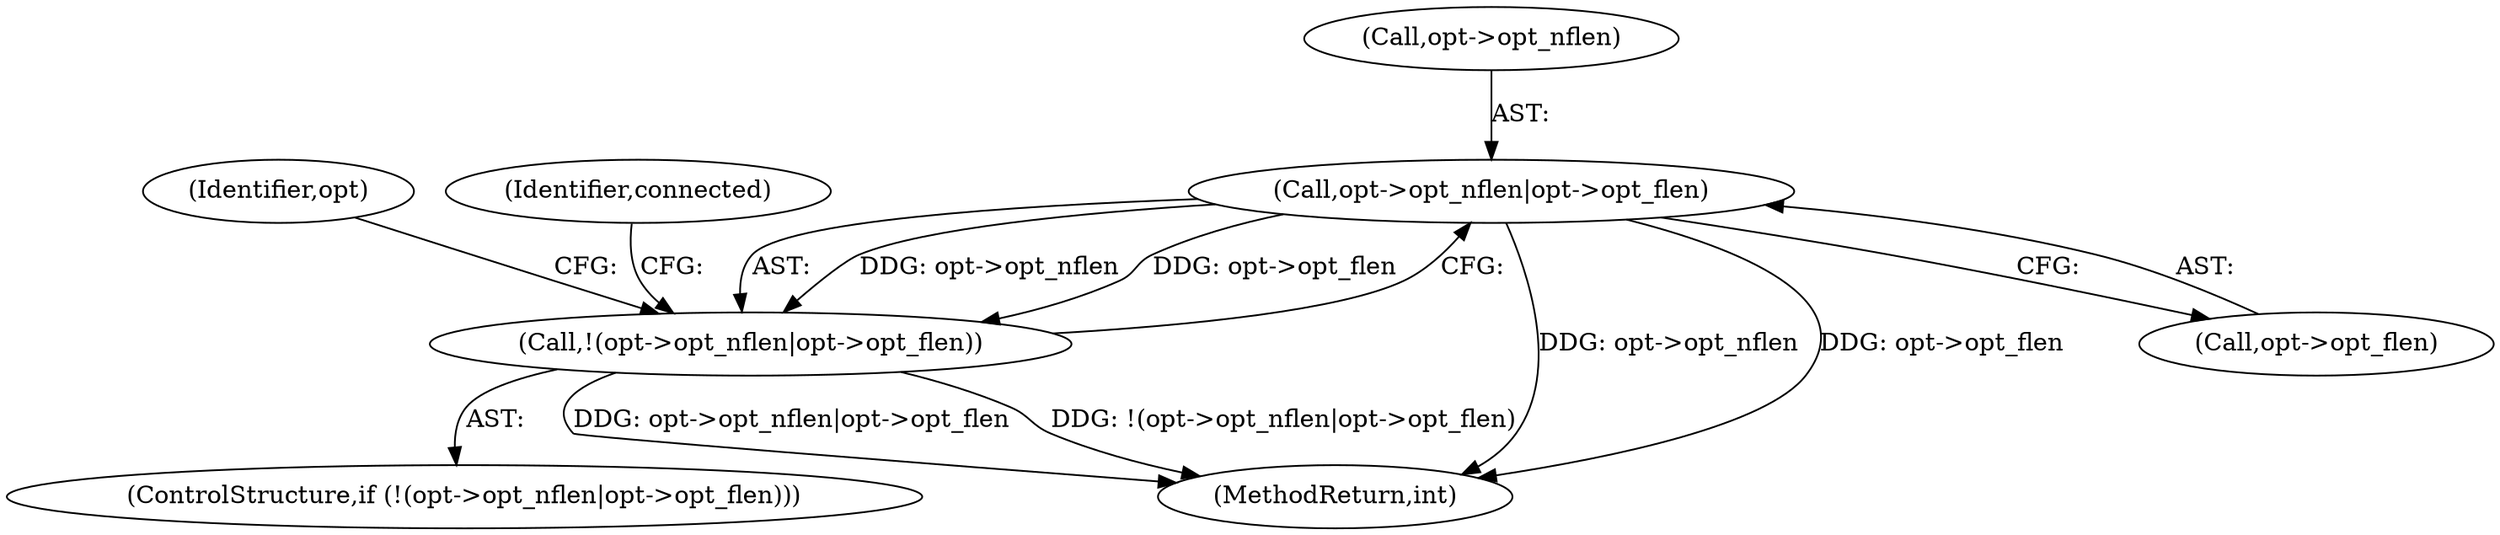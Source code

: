digraph "0_linux_45f6fad84cc305103b28d73482b344d7f5b76f39_18@pointer" {
"1000637" [label="(Call,opt->opt_nflen|opt->opt_flen)"];
"1000636" [label="(Call,!(opt->opt_nflen|opt->opt_flen))"];
"1000645" [label="(Identifier,opt)"];
"1000648" [label="(Identifier,connected)"];
"1000638" [label="(Call,opt->opt_nflen)"];
"1000637" [label="(Call,opt->opt_nflen|opt->opt_flen)"];
"1000635" [label="(ControlStructure,if (!(opt->opt_nflen|opt->opt_flen)))"];
"1000636" [label="(Call,!(opt->opt_nflen|opt->opt_flen))"];
"1001043" [label="(MethodReturn,int)"];
"1000641" [label="(Call,opt->opt_flen)"];
"1000637" -> "1000636"  [label="AST: "];
"1000637" -> "1000641"  [label="CFG: "];
"1000638" -> "1000637"  [label="AST: "];
"1000641" -> "1000637"  [label="AST: "];
"1000636" -> "1000637"  [label="CFG: "];
"1000637" -> "1001043"  [label="DDG: opt->opt_nflen"];
"1000637" -> "1001043"  [label="DDG: opt->opt_flen"];
"1000637" -> "1000636"  [label="DDG: opt->opt_nflen"];
"1000637" -> "1000636"  [label="DDG: opt->opt_flen"];
"1000636" -> "1000635"  [label="AST: "];
"1000645" -> "1000636"  [label="CFG: "];
"1000648" -> "1000636"  [label="CFG: "];
"1000636" -> "1001043"  [label="DDG: opt->opt_nflen|opt->opt_flen"];
"1000636" -> "1001043"  [label="DDG: !(opt->opt_nflen|opt->opt_flen)"];
}
